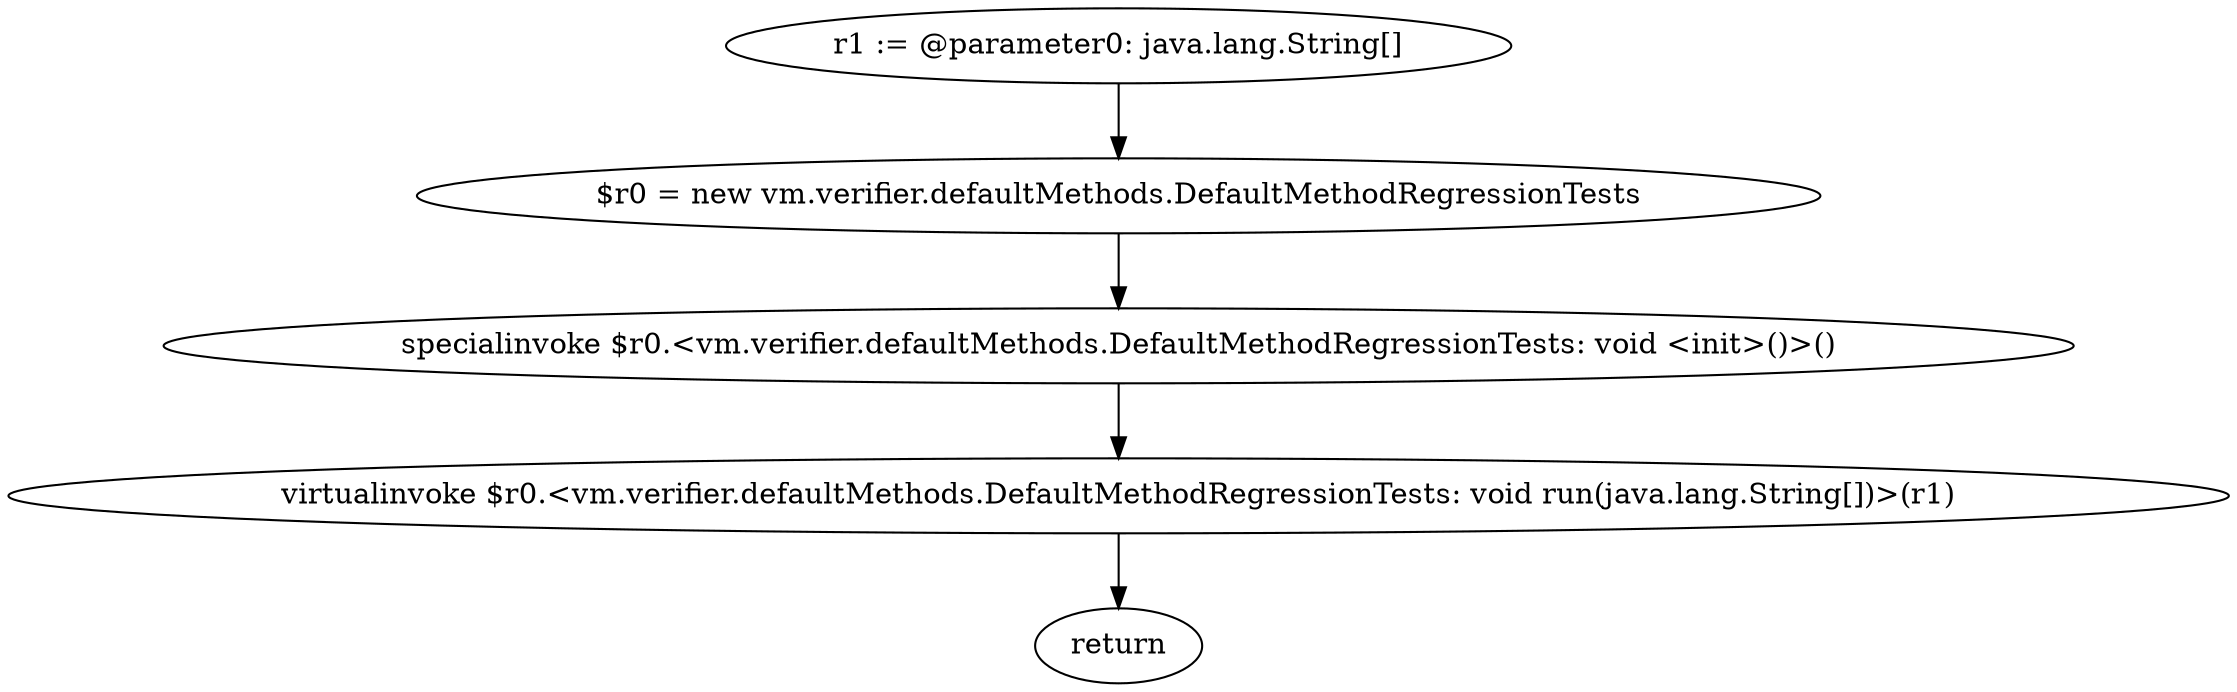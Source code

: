 digraph "unitGraph" {
    "r1 := @parameter0: java.lang.String[]"
    "$r0 = new vm.verifier.defaultMethods.DefaultMethodRegressionTests"
    "specialinvoke $r0.<vm.verifier.defaultMethods.DefaultMethodRegressionTests: void <init>()>()"
    "virtualinvoke $r0.<vm.verifier.defaultMethods.DefaultMethodRegressionTests: void run(java.lang.String[])>(r1)"
    "return"
    "r1 := @parameter0: java.lang.String[]"->"$r0 = new vm.verifier.defaultMethods.DefaultMethodRegressionTests";
    "$r0 = new vm.verifier.defaultMethods.DefaultMethodRegressionTests"->"specialinvoke $r0.<vm.verifier.defaultMethods.DefaultMethodRegressionTests: void <init>()>()";
    "specialinvoke $r0.<vm.verifier.defaultMethods.DefaultMethodRegressionTests: void <init>()>()"->"virtualinvoke $r0.<vm.verifier.defaultMethods.DefaultMethodRegressionTests: void run(java.lang.String[])>(r1)";
    "virtualinvoke $r0.<vm.verifier.defaultMethods.DefaultMethodRegressionTests: void run(java.lang.String[])>(r1)"->"return";
}
